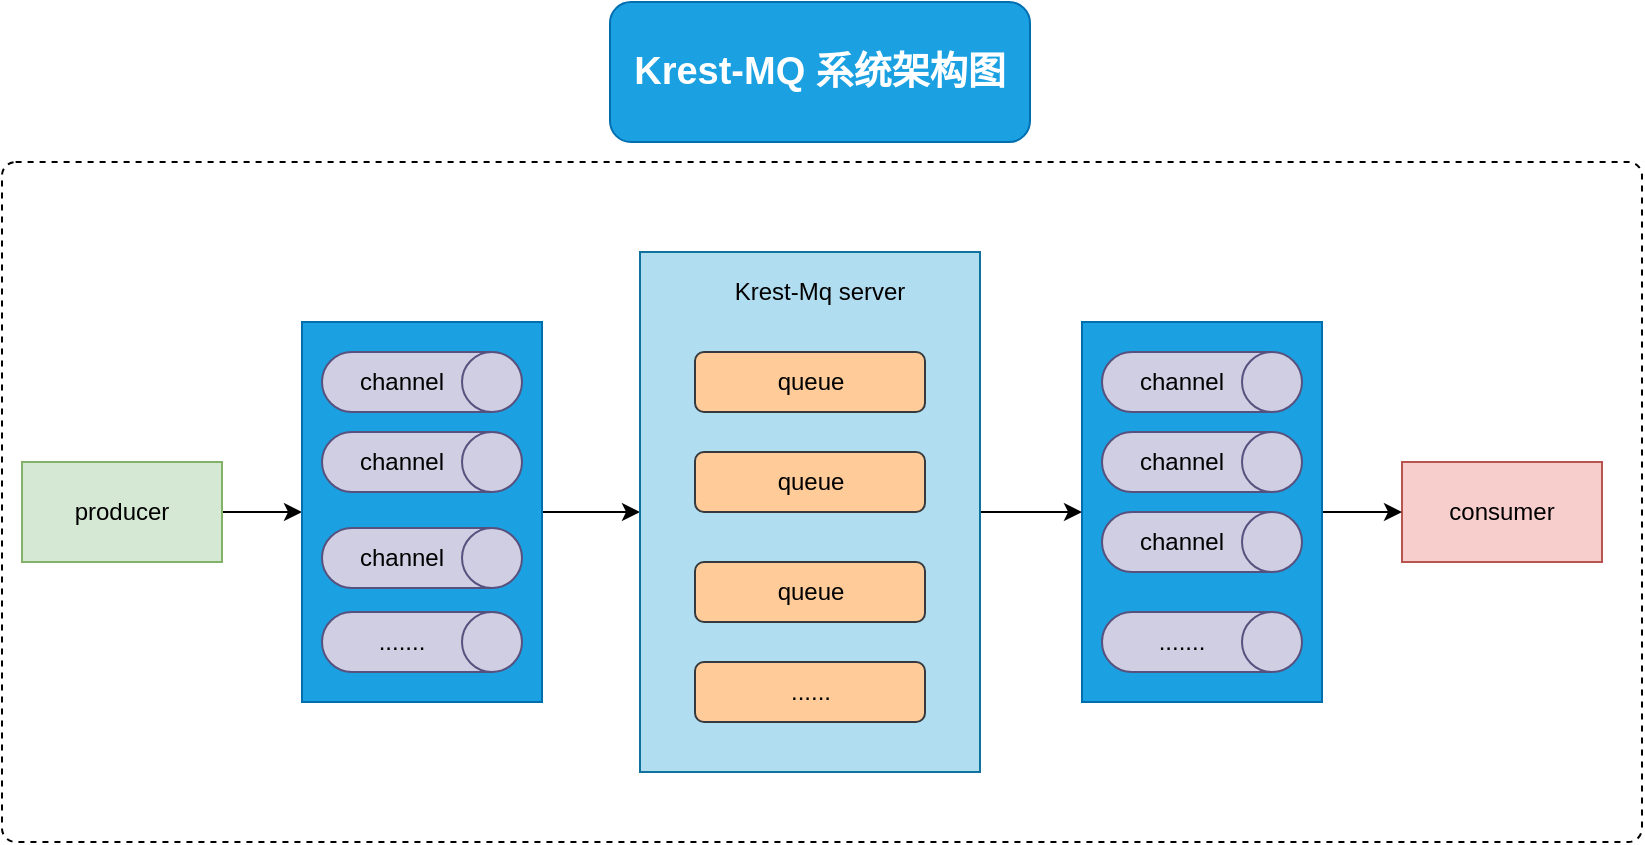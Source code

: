 <mxfile version="16.5.1" type="device" pages="8"><diagram id="eYZMcbPxAtExQozMdvyh" name="系统架构图"><mxGraphModel dx="868" dy="563" grid="1" gridSize="10" guides="1" tooltips="1" connect="1" arrows="1" fold="1" page="1" pageScale="1" pageWidth="827" pageHeight="1169" math="0" shadow="0"><root><mxCell id="0"/><mxCell id="1" parent="0"/><mxCell id="rxGOuV4a6OVFsU7EA2yq-40" value="" style="rounded=1;whiteSpace=wrap;html=1;fontSize=19;fillColor=none;arcSize=2;dashed=1;strokeWidth=1;" parent="1" vertex="1"><mxGeometry x="110" y="120" width="820" height="340" as="geometry"/></mxCell><mxCell id="rxGOuV4a6OVFsU7EA2yq-26" style="edgeStyle=orthogonalEdgeStyle;rounded=0;orthogonalLoop=1;jettySize=auto;html=1;entryX=0;entryY=0.5;entryDx=0;entryDy=0;" parent="1" source="rxGOuV4a6OVFsU7EA2yq-2" target="rxGOuV4a6OVFsU7EA2yq-4" edge="1"><mxGeometry relative="1" as="geometry"/></mxCell><mxCell id="rxGOuV4a6OVFsU7EA2yq-2" value="producer" style="rounded=0;whiteSpace=wrap;html=1;fillColor=#d5e8d4;strokeColor=#82b366;" parent="1" vertex="1"><mxGeometry x="120" y="270" width="100" height="50" as="geometry"/></mxCell><mxCell id="rxGOuV4a6OVFsU7EA2yq-3" value="consumer" style="rounded=0;whiteSpace=wrap;html=1;fillColor=#f8cecc;strokeColor=#b85450;" parent="1" vertex="1"><mxGeometry x="810" y="270" width="100" height="50" as="geometry"/></mxCell><mxCell id="rxGOuV4a6OVFsU7EA2yq-34" style="edgeStyle=orthogonalEdgeStyle;rounded=0;orthogonalLoop=1;jettySize=auto;html=1;" parent="1" source="rxGOuV4a6OVFsU7EA2yq-4" target="rxGOuV4a6OVFsU7EA2yq-23" edge="1"><mxGeometry relative="1" as="geometry"/></mxCell><mxCell id="rxGOuV4a6OVFsU7EA2yq-4" value="" style="rounded=0;whiteSpace=wrap;html=1;fillColor=#1ba1e2;fontColor=#ffffff;strokeColor=#006EAF;" parent="1" vertex="1"><mxGeometry x="260" y="200" width="120" height="190" as="geometry"/></mxCell><mxCell id="rxGOuV4a6OVFsU7EA2yq-5" value="" style="shape=cylinder3;whiteSpace=wrap;html=1;boundedLbl=1;backgroundOutline=1;size=15;rotation=90;fillColor=#d0cee2;strokeColor=#56517e;" parent="1" vertex="1"><mxGeometry x="305" y="180" width="30" height="100" as="geometry"/></mxCell><mxCell id="rxGOuV4a6OVFsU7EA2yq-7" value="channel" style="text;html=1;strokeColor=none;fillColor=none;align=center;verticalAlign=middle;whiteSpace=wrap;rounded=0;" parent="1" vertex="1"><mxGeometry x="280" y="215" width="60" height="30" as="geometry"/></mxCell><mxCell id="rxGOuV4a6OVFsU7EA2yq-8" value="" style="shape=cylinder3;whiteSpace=wrap;html=1;boundedLbl=1;backgroundOutline=1;size=15;rotation=90;fillColor=#d0cee2;strokeColor=#56517e;" parent="1" vertex="1"><mxGeometry x="305" y="220" width="30" height="100" as="geometry"/></mxCell><mxCell id="rxGOuV4a6OVFsU7EA2yq-9" value="channel" style="text;html=1;strokeColor=none;fillColor=none;align=center;verticalAlign=middle;whiteSpace=wrap;rounded=0;" parent="1" vertex="1"><mxGeometry x="280" y="255" width="60" height="30" as="geometry"/></mxCell><mxCell id="rxGOuV4a6OVFsU7EA2yq-10" value="" style="shape=cylinder3;whiteSpace=wrap;html=1;boundedLbl=1;backgroundOutline=1;size=15;rotation=90;fillColor=#d0cee2;strokeColor=#56517e;" parent="1" vertex="1"><mxGeometry x="305" y="268" width="30" height="100" as="geometry"/></mxCell><mxCell id="rxGOuV4a6OVFsU7EA2yq-11" value="channel" style="text;html=1;strokeColor=none;fillColor=none;align=center;verticalAlign=middle;whiteSpace=wrap;rounded=0;" parent="1" vertex="1"><mxGeometry x="280" y="303" width="60" height="30" as="geometry"/></mxCell><mxCell id="rxGOuV4a6OVFsU7EA2yq-12" value="" style="shape=cylinder3;whiteSpace=wrap;html=1;boundedLbl=1;backgroundOutline=1;size=15;rotation=90;fillColor=#d0cee2;strokeColor=#56517e;" parent="1" vertex="1"><mxGeometry x="305" y="310" width="30" height="100" as="geometry"/></mxCell><mxCell id="rxGOuV4a6OVFsU7EA2yq-13" value="......." style="text;html=1;strokeColor=none;fillColor=none;align=center;verticalAlign=middle;whiteSpace=wrap;rounded=0;" parent="1" vertex="1"><mxGeometry x="280" y="345" width="60" height="30" as="geometry"/></mxCell><mxCell id="rxGOuV4a6OVFsU7EA2yq-37" value="" style="edgeStyle=orthogonalEdgeStyle;rounded=0;orthogonalLoop=1;jettySize=auto;html=1;" parent="1" source="rxGOuV4a6OVFsU7EA2yq-14" target="rxGOuV4a6OVFsU7EA2yq-3" edge="1"><mxGeometry relative="1" as="geometry"/></mxCell><mxCell id="rxGOuV4a6OVFsU7EA2yq-14" value="" style="rounded=0;whiteSpace=wrap;html=1;fillColor=#1ba1e2;fontColor=#ffffff;strokeColor=#006EAF;" parent="1" vertex="1"><mxGeometry x="650" y="200" width="120" height="190" as="geometry"/></mxCell><mxCell id="rxGOuV4a6OVFsU7EA2yq-15" value="" style="shape=cylinder3;whiteSpace=wrap;html=1;boundedLbl=1;backgroundOutline=1;size=15;rotation=90;fillColor=#d0cee2;strokeColor=#56517e;" parent="1" vertex="1"><mxGeometry x="695" y="180" width="30" height="100" as="geometry"/></mxCell><mxCell id="rxGOuV4a6OVFsU7EA2yq-16" value="channel" style="text;html=1;strokeColor=none;fillColor=none;align=center;verticalAlign=middle;whiteSpace=wrap;rounded=0;" parent="1" vertex="1"><mxGeometry x="670" y="215" width="60" height="30" as="geometry"/></mxCell><mxCell id="rxGOuV4a6OVFsU7EA2yq-17" value="" style="shape=cylinder3;whiteSpace=wrap;html=1;boundedLbl=1;backgroundOutline=1;size=15;rotation=90;fillColor=#d0cee2;strokeColor=#56517e;" parent="1" vertex="1"><mxGeometry x="695" y="220" width="30" height="100" as="geometry"/></mxCell><mxCell id="rxGOuV4a6OVFsU7EA2yq-18" value="channel" style="text;html=1;strokeColor=none;fillColor=none;align=center;verticalAlign=middle;whiteSpace=wrap;rounded=0;" parent="1" vertex="1"><mxGeometry x="670" y="255" width="60" height="30" as="geometry"/></mxCell><mxCell id="rxGOuV4a6OVFsU7EA2yq-19" value="" style="shape=cylinder3;whiteSpace=wrap;html=1;boundedLbl=1;backgroundOutline=1;size=15;rotation=90;fillColor=#d0cee2;strokeColor=#56517e;" parent="1" vertex="1"><mxGeometry x="695" y="260" width="30" height="100" as="geometry"/></mxCell><mxCell id="rxGOuV4a6OVFsU7EA2yq-20" value="channel" style="text;html=1;strokeColor=none;fillColor=none;align=center;verticalAlign=middle;whiteSpace=wrap;rounded=0;" parent="1" vertex="1"><mxGeometry x="670" y="295" width="60" height="30" as="geometry"/></mxCell><mxCell id="rxGOuV4a6OVFsU7EA2yq-21" value="" style="shape=cylinder3;whiteSpace=wrap;html=1;boundedLbl=1;backgroundOutline=1;size=15;rotation=90;fillColor=#d0cee2;strokeColor=#56517e;" parent="1" vertex="1"><mxGeometry x="695" y="310" width="30" height="100" as="geometry"/></mxCell><mxCell id="rxGOuV4a6OVFsU7EA2yq-22" value="......." style="text;html=1;strokeColor=none;fillColor=none;align=center;verticalAlign=middle;whiteSpace=wrap;rounded=0;" parent="1" vertex="1"><mxGeometry x="670" y="345" width="60" height="30" as="geometry"/></mxCell><mxCell id="rxGOuV4a6OVFsU7EA2yq-36" style="edgeStyle=orthogonalEdgeStyle;rounded=0;orthogonalLoop=1;jettySize=auto;html=1;entryX=0;entryY=0.5;entryDx=0;entryDy=0;" parent="1" source="rxGOuV4a6OVFsU7EA2yq-23" target="rxGOuV4a6OVFsU7EA2yq-14" edge="1"><mxGeometry relative="1" as="geometry"/></mxCell><mxCell id="rxGOuV4a6OVFsU7EA2yq-23" value="" style="rounded=0;whiteSpace=wrap;html=1;fillColor=#b1ddf0;strokeColor=#10739e;" parent="1" vertex="1"><mxGeometry x="429" y="165" width="170" height="260" as="geometry"/></mxCell><mxCell id="rxGOuV4a6OVFsU7EA2yq-29" value="queue" style="rounded=1;whiteSpace=wrap;html=1;fillColor=#ffcc99;strokeColor=#36393d;" parent="1" vertex="1"><mxGeometry x="456.5" y="215" width="115" height="30" as="geometry"/></mxCell><mxCell id="rxGOuV4a6OVFsU7EA2yq-30" value="queue" style="rounded=1;whiteSpace=wrap;html=1;fillColor=#ffcc99;strokeColor=#36393d;" parent="1" vertex="1"><mxGeometry x="456.5" y="265" width="115" height="30" as="geometry"/></mxCell><mxCell id="rxGOuV4a6OVFsU7EA2yq-31" value="......" style="rounded=1;whiteSpace=wrap;html=1;fillColor=#ffcc99;strokeColor=#36393d;" parent="1" vertex="1"><mxGeometry x="456.5" y="370" width="115" height="30" as="geometry"/></mxCell><mxCell id="rxGOuV4a6OVFsU7EA2yq-32" value="queue" style="rounded=1;whiteSpace=wrap;html=1;fillColor=#ffcc99;strokeColor=#36393d;" parent="1" vertex="1"><mxGeometry x="456.5" y="320" width="115" height="30" as="geometry"/></mxCell><mxCell id="rxGOuV4a6OVFsU7EA2yq-38" value="Krest-Mq&amp;nbsp;server" style="text;html=1;strokeColor=none;fillColor=none;align=center;verticalAlign=middle;whiteSpace=wrap;rounded=0;" parent="1" vertex="1"><mxGeometry x="459" y="170" width="120" height="30" as="geometry"/></mxCell><mxCell id="rxGOuV4a6OVFsU7EA2yq-39" value="Krest-MQ&amp;nbsp;系统架构图" style="rounded=1;whiteSpace=wrap;html=1;fillColor=#1ba1e2;fontColor=#ffffff;strokeColor=#006EAF;fontSize=19;fontStyle=1" parent="1" vertex="1"><mxGeometry x="414" y="40" width="210" height="70" as="geometry"/></mxCell></root></mxGraphModel></diagram><diagram id="-vjS14sfaqm06WLTYscF" name="技术架构图"><mxGraphModel dx="868" dy="563" grid="1" gridSize="10" guides="1" tooltips="1" connect="1" arrows="1" fold="1" page="1" pageScale="1" pageWidth="827" pageHeight="1169" math="0" shadow="0"><root><mxCell id="cSdeNQqJti9og7e9D1-x-0"/><mxCell id="cSdeNQqJti9og7e9D1-x-1" parent="cSdeNQqJti9og7e9D1-x-0"/><mxCell id="kNXMgGGr4EXQl6fFZhRo-0" value="" style="rounded=1;whiteSpace=wrap;html=1;fillColor=none;glass=0;sketch=0;arcSize=3;shadow=1;strokeWidth=1;strokeColor=#0000CC;" vertex="1" parent="cSdeNQqJti9og7e9D1-x-1"><mxGeometry x="209" y="130" width="460" height="240" as="geometry"/></mxCell><mxCell id="kNXMgGGr4EXQl6fFZhRo-1" value="" style="rounded=1;whiteSpace=wrap;html=1;shadow=1;glass=0;sketch=0;fillColor=#dae8fc;strokeColor=#6c8ebf;horizontal=1;align=right;verticalAlign=middle;" vertex="1" parent="cSdeNQqJti9og7e9D1-x-1"><mxGeometry x="224" y="150" width="64.5" height="200" as="geometry"/></mxCell><mxCell id="kNXMgGGr4EXQl6fFZhRo-2" value="" style="rounded=1;whiteSpace=wrap;html=1;shadow=1;glass=0;sketch=0;strokeColor=#6c8ebf;strokeWidth=1;fillColor=#dae8fc;" vertex="1" parent="cSdeNQqJti9og7e9D1-x-1"><mxGeometry x="297.5" y="150" width="355.5" height="200" as="geometry"/></mxCell><mxCell id="kNXMgGGr4EXQl6fFZhRo-3" value="&lt;font style=&quot;font-size: 21px&quot;&gt;Krest-MQ 技术架构&lt;/font&gt;" style="rounded=1;whiteSpace=wrap;html=1;shadow=1;glass=0;sketch=0;strokeColor=#006EAF;strokeWidth=1;fillColor=#1ba1e2;fontColor=#ffffff;fontStyle=1" vertex="1" parent="cSdeNQqJti9og7e9D1-x-1"><mxGeometry x="339" y="60" width="200" height="60" as="geometry"/></mxCell><mxCell id="kNXMgGGr4EXQl6fFZhRo-4" value="业&lt;br style=&quot;font-size: 19px;&quot;&gt;务&lt;br style=&quot;font-size: 19px;&quot;&gt;逻&lt;br style=&quot;font-size: 19px;&quot;&gt;辑&lt;br style=&quot;font-size: 19px;&quot;&gt;层" style="text;html=1;strokeColor=none;fillColor=none;align=center;verticalAlign=middle;whiteSpace=wrap;rounded=1;horizontal=1;shadow=1;spacing=3;spacingTop=4;fontSize=19;glass=0;" vertex="1" parent="cSdeNQqJti9og7e9D1-x-1"><mxGeometry x="236.25" y="167.5" width="40" height="165" as="geometry"/></mxCell><mxCell id="kNXMgGGr4EXQl6fFZhRo-5" value="Spring&amp;nbsp;Boot&lt;br&gt;接口API服务" style="text;html=1;strokeColor=none;fillColor=none;align=center;verticalAlign=middle;whiteSpace=wrap;rounded=1;shadow=1;fontSize=12;glass=0;" vertex="1" parent="cSdeNQqJti9og7e9D1-x-1"><mxGeometry x="310" y="180" width="100" height="30" as="geometry"/></mxCell><mxCell id="kNXMgGGr4EXQl6fFZhRo-6" value="Netty" style="text;html=1;strokeColor=none;fillColor=none;align=center;verticalAlign=middle;whiteSpace=wrap;rounded=1;shadow=1;fontSize=12;glass=0;" vertex="1" parent="cSdeNQqJti9og7e9D1-x-1"><mxGeometry x="422.25" y="180" width="100" height="30" as="geometry"/></mxCell><mxCell id="kNXMgGGr4EXQl6fFZhRo-7" value="Schedule&amp;nbsp;Job&lt;br&gt;定时任务" style="text;html=1;strokeColor=none;fillColor=none;align=center;verticalAlign=middle;whiteSpace=wrap;rounded=1;shadow=1;fontSize=12;glass=0;" vertex="1" parent="cSdeNQqJti9og7e9D1-x-1"><mxGeometry x="537" y="180" width="100" height="30" as="geometry"/></mxCell><mxCell id="kNXMgGGr4EXQl6fFZhRo-8" value="集群Leader选举" style="rounded=1;whiteSpace=wrap;html=1;shadow=1;glass=0;sketch=0;strokeWidth=1;gradientColor=#ffffff;" vertex="1" parent="cSdeNQqJti9og7e9D1-x-1"><mxGeometry x="315" y="220" width="90" height="30" as="geometry"/></mxCell><mxCell id="kNXMgGGr4EXQl6fFZhRo-9" value="集群服务管理" style="rounded=1;whiteSpace=wrap;html=1;shadow=1;glass=0;sketch=0;strokeWidth=1;gradientColor=#ffffff;" vertex="1" parent="cSdeNQqJti9og7e9D1-x-1"><mxGeometry x="315" y="302.5" width="90" height="30" as="geometry"/></mxCell><mxCell id="kNXMgGGr4EXQl6fFZhRo-10" value="消息路由" style="rounded=1;whiteSpace=wrap;html=1;shadow=1;glass=0;sketch=0;strokeWidth=1;gradientColor=#ffffff;" vertex="1" parent="cSdeNQqJti9og7e9D1-x-1"><mxGeometry x="430" y="220" width="90" height="30" as="geometry"/></mxCell><mxCell id="kNXMgGGr4EXQl6fFZhRo-11" value="Consumer管理" style="rounded=1;whiteSpace=wrap;html=1;shadow=1;glass=0;sketch=0;strokeWidth=1;gradientColor=#ffffff;" vertex="1" parent="cSdeNQqJti9og7e9D1-x-1"><mxGeometry x="315" y="260" width="90" height="30" as="geometry"/></mxCell><mxCell id="kNXMgGGr4EXQl6fFZhRo-12" value="消息接收" style="rounded=1;whiteSpace=wrap;html=1;shadow=1;glass=0;sketch=0;strokeWidth=1;gradientColor=#ffffff;" vertex="1" parent="cSdeNQqJti9og7e9D1-x-1"><mxGeometry x="430" y="260" width="90" height="30" as="geometry"/></mxCell><mxCell id="kNXMgGGr4EXQl6fFZhRo-13" value="存活探针任务" style="rounded=1;whiteSpace=wrap;html=1;shadow=1;glass=0;sketch=0;strokeWidth=1;gradientColor=#ffffff;" vertex="1" parent="cSdeNQqJti9og7e9D1-x-1"><mxGeometry x="547" y="220" width="90" height="30" as="geometry"/></mxCell><mxCell id="kNXMgGGr4EXQl6fFZhRo-15" value="" style="rounded=1;whiteSpace=wrap;html=1;shadow=1;glass=0;sketch=0;strokeColor=#0000CC;strokeWidth=1;fillColor=none;dashed=1;arcSize=7;" vertex="1" parent="cSdeNQqJti9og7e9D1-x-1"><mxGeometry x="306.88" y="167.5" width="106.25" height="172.5" as="geometry"/></mxCell><mxCell id="kNXMgGGr4EXQl6fFZhRo-16" value="" style="rounded=1;whiteSpace=wrap;html=1;shadow=1;glass=0;sketch=0;strokeColor=#0000CC;strokeWidth=1;fillColor=none;dashed=1;arcSize=7;" vertex="1" parent="cSdeNQqJti9og7e9D1-x-1"><mxGeometry x="422.13" y="167.75" width="106.25" height="172.5" as="geometry"/></mxCell><mxCell id="kNXMgGGr4EXQl6fFZhRo-17" value="" style="rounded=1;whiteSpace=wrap;html=1;shadow=1;glass=0;sketch=0;strokeColor=#0000CC;strokeWidth=1;fillColor=none;dashed=1;arcSize=7;" vertex="1" parent="cSdeNQqJti9og7e9D1-x-1"><mxGeometry x="536" y="167.75" width="106.25" height="172.5" as="geometry"/></mxCell><mxCell id="kNXMgGGr4EXQl6fFZhRo-23" value="消息分发" style="rounded=1;whiteSpace=wrap;html=1;shadow=1;glass=0;sketch=0;strokeWidth=1;gradientColor=#ffffff;" vertex="1" parent="cSdeNQqJti9og7e9D1-x-1"><mxGeometry x="432.25" y="302.5" width="90" height="30" as="geometry"/></mxCell></root></mxGraphModel></diagram><diagram id="JXRDE6Tg0oLtj_LF7Yjn" name="工作模式"><mxGraphModel dx="1912" dy="704" grid="1" gridSize="10" guides="1" tooltips="1" connect="1" arrows="1" fold="1" page="1" pageScale="1" pageWidth="827" pageHeight="1169" math="0" shadow="0"><root><mxCell id="WIr_uJk78mun_LGellr7-0"/><mxCell id="WIr_uJk78mun_LGellr7-1" parent="WIr_uJk78mun_LGellr7-0"/><mxCell id="WIr_uJk78mun_LGellr7-12" style="edgeStyle=orthogonalEdgeStyle;rounded=0;orthogonalLoop=1;jettySize=auto;html=1;entryX=0;entryY=0.5;entryDx=0;entryDy=0;fontSize=19;" edge="1" parent="WIr_uJk78mun_LGellr7-1" source="WIr_uJk78mun_LGellr7-2" target="WIr_uJk78mun_LGellr7-4"><mxGeometry relative="1" as="geometry"/></mxCell><mxCell id="WIr_uJk78mun_LGellr7-2" value="P" style="ellipse;whiteSpace=wrap;html=1;fontSize=19;strokeWidth=1;fillColor=#1ba1e2;fontColor=#ffffff;strokeColor=#006EAF;" vertex="1" parent="WIr_uJk78mun_LGellr7-1"><mxGeometry x="110" y="230" width="60" height="40" as="geometry"/></mxCell><mxCell id="WIr_uJk78mun_LGellr7-3" value="" style="rounded=0;whiteSpace=wrap;html=1;fontSize=19;strokeWidth=1;fillColor=#d0cee2;strokeColor=#56517e;" vertex="1" parent="WIr_uJk78mun_LGellr7-1"><mxGeometry x="210" y="220" width="120" height="60" as="geometry"/></mxCell><mxCell id="WIr_uJk78mun_LGellr7-4" value="" style="rounded=0;whiteSpace=wrap;html=1;fontSize=19;strokeWidth=1;fillColor=#d0cee2;strokeColor=#56517e;" vertex="1" parent="WIr_uJk78mun_LGellr7-1"><mxGeometry x="210" y="220" width="30" height="60" as="geometry"/></mxCell><mxCell id="WIr_uJk78mun_LGellr7-6" value="" style="rounded=0;whiteSpace=wrap;html=1;fontSize=19;strokeWidth=1;fillColor=#d0cee2;strokeColor=#56517e;" vertex="1" parent="WIr_uJk78mun_LGellr7-1"><mxGeometry x="240" y="220" width="30" height="60" as="geometry"/></mxCell><mxCell id="WIr_uJk78mun_LGellr7-7" value="" style="rounded=0;whiteSpace=wrap;html=1;fontSize=19;strokeWidth=1;fillColor=#d0cee2;strokeColor=#56517e;" vertex="1" parent="WIr_uJk78mun_LGellr7-1"><mxGeometry x="270" y="220" width="30" height="60" as="geometry"/></mxCell><mxCell id="WIr_uJk78mun_LGellr7-13" style="edgeStyle=orthogonalEdgeStyle;rounded=0;orthogonalLoop=1;jettySize=auto;html=1;entryX=0;entryY=0.5;entryDx=0;entryDy=0;fontSize=19;" edge="1" parent="WIr_uJk78mun_LGellr7-1" source="WIr_uJk78mun_LGellr7-8" target="WIr_uJk78mun_LGellr7-9"><mxGeometry relative="1" as="geometry"/></mxCell><mxCell id="WIr_uJk78mun_LGellr7-8" value="" style="rounded=0;whiteSpace=wrap;html=1;fontSize=19;strokeWidth=1;fillColor=#d0cee2;strokeColor=#56517e;" vertex="1" parent="WIr_uJk78mun_LGellr7-1"><mxGeometry x="300" y="220" width="30" height="60" as="geometry"/></mxCell><mxCell id="WIr_uJk78mun_LGellr7-9" value="C" style="ellipse;whiteSpace=wrap;html=1;fontSize=19;strokeWidth=1;fillColor=#1ba1e2;fontColor=#ffffff;strokeColor=#006EAF;" vertex="1" parent="WIr_uJk78mun_LGellr7-1"><mxGeometry x="370" y="230" width="60" height="40" as="geometry"/></mxCell><mxCell id="WIr_uJk78mun_LGellr7-14" value="一对一消费" style="text;html=1;strokeColor=none;fillColor=none;align=center;verticalAlign=middle;whiteSpace=wrap;rounded=0;fontSize=19;" vertex="1" parent="WIr_uJk78mun_LGellr7-1"><mxGeometry x="210" y="160" width="115" height="30" as="geometry"/></mxCell><mxCell id="WIr_uJk78mun_LGellr7-15" style="edgeStyle=orthogonalEdgeStyle;rounded=0;orthogonalLoop=1;jettySize=auto;html=1;entryX=0;entryY=0.5;entryDx=0;entryDy=0;fontSize=19;" edge="1" parent="WIr_uJk78mun_LGellr7-1" source="WIr_uJk78mun_LGellr7-16" target="WIr_uJk78mun_LGellr7-18"><mxGeometry relative="1" as="geometry"/></mxCell><mxCell id="WIr_uJk78mun_LGellr7-16" value="P" style="ellipse;whiteSpace=wrap;html=1;fontSize=19;strokeWidth=1;fillColor=#1ba1e2;fontColor=#ffffff;strokeColor=#006EAF;" vertex="1" parent="WIr_uJk78mun_LGellr7-1"><mxGeometry x="93" y="470" width="60" height="40" as="geometry"/></mxCell><mxCell id="WIr_uJk78mun_LGellr7-17" value="" style="rounded=0;whiteSpace=wrap;html=1;fontSize=19;strokeWidth=1;fillColor=#d0cee2;strokeColor=#56517e;" vertex="1" parent="WIr_uJk78mun_LGellr7-1"><mxGeometry x="193" y="460" width="120" height="60" as="geometry"/></mxCell><mxCell id="WIr_uJk78mun_LGellr7-18" value="" style="rounded=0;whiteSpace=wrap;html=1;fontSize=19;strokeWidth=1;fillColor=#d0cee2;strokeColor=#56517e;" vertex="1" parent="WIr_uJk78mun_LGellr7-1"><mxGeometry x="193" y="460" width="30" height="60" as="geometry"/></mxCell><mxCell id="WIr_uJk78mun_LGellr7-19" value="" style="rounded=0;whiteSpace=wrap;html=1;fontSize=19;strokeWidth=1;fillColor=#d0cee2;strokeColor=#56517e;" vertex="1" parent="WIr_uJk78mun_LGellr7-1"><mxGeometry x="223" y="460" width="30" height="60" as="geometry"/></mxCell><mxCell id="WIr_uJk78mun_LGellr7-20" value="" style="rounded=0;whiteSpace=wrap;html=1;fontSize=19;strokeWidth=1;fillColor=#d0cee2;strokeColor=#56517e;" vertex="1" parent="WIr_uJk78mun_LGellr7-1"><mxGeometry x="253" y="460" width="30" height="60" as="geometry"/></mxCell><mxCell id="WIr_uJk78mun_LGellr7-21" style="edgeStyle=orthogonalEdgeStyle;rounded=0;orthogonalLoop=1;jettySize=auto;html=1;entryX=0;entryY=0.5;entryDx=0;entryDy=0;fontSize=19;" edge="1" parent="WIr_uJk78mun_LGellr7-1" source="WIr_uJk78mun_LGellr7-22" target="WIr_uJk78mun_LGellr7-23"><mxGeometry relative="1" as="geometry"/></mxCell><mxCell id="WIr_uJk78mun_LGellr7-22" value="" style="rounded=0;whiteSpace=wrap;html=1;fontSize=19;strokeWidth=1;fillColor=#d0cee2;strokeColor=#56517e;" vertex="1" parent="WIr_uJk78mun_LGellr7-1"><mxGeometry x="283" y="460" width="30" height="60" as="geometry"/></mxCell><mxCell id="WIr_uJk78mun_LGellr7-23" value="C" style="ellipse;whiteSpace=wrap;html=1;fontSize=19;strokeWidth=1;fillColor=#1ba1e2;fontColor=#ffffff;strokeColor=#006EAF;" vertex="1" parent="WIr_uJk78mun_LGellr7-1"><mxGeometry x="396" y="410" width="60" height="40" as="geometry"/></mxCell><mxCell id="WIr_uJk78mun_LGellr7-24" value="发布订阅" style="text;html=1;strokeColor=none;fillColor=none;align=center;verticalAlign=middle;whiteSpace=wrap;rounded=0;fontSize=19;" vertex="1" parent="WIr_uJk78mun_LGellr7-1"><mxGeometry x="193" y="400" width="115" height="30" as="geometry"/></mxCell><mxCell id="WIr_uJk78mun_LGellr7-25" value="C" style="ellipse;whiteSpace=wrap;html=1;fontSize=19;strokeWidth=1;fillColor=#1ba1e2;fontColor=#ffffff;strokeColor=#006EAF;" vertex="1" parent="WIr_uJk78mun_LGellr7-1"><mxGeometry x="396" y="520" width="60" height="40" as="geometry"/></mxCell><mxCell id="WIr_uJk78mun_LGellr7-26" style="edgeStyle=orthogonalEdgeStyle;rounded=0;orthogonalLoop=1;jettySize=auto;html=1;entryX=0;entryY=0.5;entryDx=0;entryDy=0;fontSize=19;" edge="1" parent="WIr_uJk78mun_LGellr7-1" source="WIr_uJk78mun_LGellr7-22" target="WIr_uJk78mun_LGellr7-25"><mxGeometry relative="1" as="geometry"><mxPoint x="323" y="500.0" as="sourcePoint"/><mxPoint x="406.0" y="440.0" as="targetPoint"/></mxGeometry></mxCell><mxCell id="WIr_uJk78mun_LGellr7-48" value="" style="edgeStyle=orthogonalEdgeStyle;rounded=0;orthogonalLoop=1;jettySize=auto;html=1;fontSize=19;" edge="1" parent="WIr_uJk78mun_LGellr7-1" source="WIr_uJk78mun_LGellr7-28" target="WIr_uJk78mun_LGellr7-47"><mxGeometry relative="1" as="geometry"/></mxCell><mxCell id="WIr_uJk78mun_LGellr7-28" value="P" style="ellipse;whiteSpace=wrap;html=1;fontSize=19;strokeWidth=1;fillColor=#1ba1e2;fontColor=#ffffff;strokeColor=#006EAF;" vertex="1" parent="WIr_uJk78mun_LGellr7-1"><mxGeometry x="-17" y="767" width="60" height="40" as="geometry"/></mxCell><mxCell id="WIr_uJk78mun_LGellr7-29" value="" style="rounded=0;whiteSpace=wrap;html=1;fontSize=19;strokeWidth=1;fillColor=#d0cee2;strokeColor=#56517e;" vertex="1" parent="WIr_uJk78mun_LGellr7-1"><mxGeometry x="278" y="715" width="120" height="60" as="geometry"/></mxCell><mxCell id="WIr_uJk78mun_LGellr7-30" value="" style="rounded=0;whiteSpace=wrap;html=1;fontSize=19;strokeWidth=1;fillColor=#d0cee2;strokeColor=#56517e;" vertex="1" parent="WIr_uJk78mun_LGellr7-1"><mxGeometry x="278" y="715" width="30" height="60" as="geometry"/></mxCell><mxCell id="WIr_uJk78mun_LGellr7-31" value="" style="rounded=0;whiteSpace=wrap;html=1;fontSize=19;strokeWidth=1;fillColor=#d0cee2;strokeColor=#56517e;" vertex="1" parent="WIr_uJk78mun_LGellr7-1"><mxGeometry x="308" y="715" width="30" height="60" as="geometry"/></mxCell><mxCell id="WIr_uJk78mun_LGellr7-32" value="" style="rounded=0;whiteSpace=wrap;html=1;fontSize=19;strokeWidth=1;fillColor=#d0cee2;strokeColor=#56517e;" vertex="1" parent="WIr_uJk78mun_LGellr7-1"><mxGeometry x="338" y="715" width="30" height="60" as="geometry"/></mxCell><mxCell id="WIr_uJk78mun_LGellr7-33" style="edgeStyle=orthogonalEdgeStyle;rounded=0;orthogonalLoop=1;jettySize=auto;html=1;entryX=0;entryY=0.5;entryDx=0;entryDy=0;fontSize=19;" edge="1" parent="WIr_uJk78mun_LGellr7-1" source="WIr_uJk78mun_LGellr7-34" target="WIr_uJk78mun_LGellr7-35"><mxGeometry relative="1" as="geometry"/></mxCell><mxCell id="WIr_uJk78mun_LGellr7-34" value="" style="rounded=0;whiteSpace=wrap;html=1;fontSize=19;strokeWidth=1;fillColor=#d0cee2;strokeColor=#56517e;" vertex="1" parent="WIr_uJk78mun_LGellr7-1"><mxGeometry x="368" y="715" width="30" height="60" as="geometry"/></mxCell><mxCell id="WIr_uJk78mun_LGellr7-35" value="C" style="ellipse;whiteSpace=wrap;html=1;fontSize=19;strokeWidth=1;fillColor=#1ba1e2;fontColor=#ffffff;strokeColor=#006EAF;" vertex="1" parent="WIr_uJk78mun_LGellr7-1"><mxGeometry x="454.5" y="725" width="60" height="40" as="geometry"/></mxCell><mxCell id="WIr_uJk78mun_LGellr7-36" value="路由模式" style="text;html=1;strokeColor=none;fillColor=none;align=center;verticalAlign=middle;whiteSpace=wrap;rounded=0;fontSize=19;" vertex="1" parent="WIr_uJk78mun_LGellr7-1"><mxGeometry x="186.5" y="647" width="115" height="30" as="geometry"/></mxCell><mxCell id="WIr_uJk78mun_LGellr7-37" value="C" style="ellipse;whiteSpace=wrap;html=1;fontSize=19;strokeWidth=1;fillColor=#1ba1e2;fontColor=#ffffff;strokeColor=#006EAF;" vertex="1" parent="WIr_uJk78mun_LGellr7-1"><mxGeometry x="454.5" y="809" width="60" height="40" as="geometry"/></mxCell><mxCell id="WIr_uJk78mun_LGellr7-39" value="" style="rounded=0;whiteSpace=wrap;html=1;fontSize=19;strokeWidth=1;fillColor=#d0cee2;strokeColor=#56517e;" vertex="1" parent="WIr_uJk78mun_LGellr7-1"><mxGeometry x="278" y="799" width="120" height="60" as="geometry"/></mxCell><mxCell id="WIr_uJk78mun_LGellr7-40" value="" style="rounded=0;whiteSpace=wrap;html=1;fontSize=19;strokeWidth=1;fillColor=#d0cee2;strokeColor=#56517e;" vertex="1" parent="WIr_uJk78mun_LGellr7-1"><mxGeometry x="278" y="799" width="30" height="60" as="geometry"/></mxCell><mxCell id="WIr_uJk78mun_LGellr7-41" value="" style="rounded=0;whiteSpace=wrap;html=1;fontSize=19;strokeWidth=1;fillColor=#d0cee2;strokeColor=#56517e;" vertex="1" parent="WIr_uJk78mun_LGellr7-1"><mxGeometry x="308" y="799" width="30" height="60" as="geometry"/></mxCell><mxCell id="WIr_uJk78mun_LGellr7-42" value="" style="rounded=0;whiteSpace=wrap;html=1;fontSize=19;strokeWidth=1;fillColor=#d0cee2;strokeColor=#56517e;" vertex="1" parent="WIr_uJk78mun_LGellr7-1"><mxGeometry x="338" y="799" width="30" height="60" as="geometry"/></mxCell><mxCell id="WIr_uJk78mun_LGellr7-46" style="edgeStyle=orthogonalEdgeStyle;rounded=0;orthogonalLoop=1;jettySize=auto;html=1;entryX=0;entryY=0.5;entryDx=0;entryDy=0;fontSize=19;" edge="1" parent="WIr_uJk78mun_LGellr7-1" source="WIr_uJk78mun_LGellr7-43" target="WIr_uJk78mun_LGellr7-37"><mxGeometry relative="1" as="geometry"/></mxCell><mxCell id="WIr_uJk78mun_LGellr7-43" value="" style="rounded=0;whiteSpace=wrap;html=1;fontSize=19;strokeWidth=1;fillColor=#d0cee2;strokeColor=#56517e;" vertex="1" parent="WIr_uJk78mun_LGellr7-1"><mxGeometry x="364.5" y="799" width="33.5" height="60" as="geometry"/></mxCell><mxCell id="WIr_uJk78mun_LGellr7-49" style="edgeStyle=orthogonalEdgeStyle;rounded=0;orthogonalLoop=1;jettySize=auto;html=1;entryX=0;entryY=0.5;entryDx=0;entryDy=0;fontSize=19;" edge="1" parent="WIr_uJk78mun_LGellr7-1" source="WIr_uJk78mun_LGellr7-47" target="WIr_uJk78mun_LGellr7-30"><mxGeometry relative="1" as="geometry"/></mxCell><mxCell id="WIr_uJk78mun_LGellr7-50" style="edgeStyle=orthogonalEdgeStyle;rounded=0;orthogonalLoop=1;jettySize=auto;html=1;fontSize=19;" edge="1" parent="WIr_uJk78mun_LGellr7-1" source="WIr_uJk78mun_LGellr7-47" target="WIr_uJk78mun_LGellr7-40"><mxGeometry relative="1" as="geometry"/></mxCell><mxCell id="WIr_uJk78mun_LGellr7-47" value="E" style="ellipse;whiteSpace=wrap;html=1;fontSize=19;strokeWidth=1;fillColor=#1ba1e2;fontColor=#ffffff;strokeColor=#006EAF;" vertex="1" parent="WIr_uJk78mun_LGellr7-1"><mxGeometry x="93" y="767" width="60" height="40" as="geometry"/></mxCell><mxCell id="WIr_uJk78mun_LGellr7-51" value="topic1" style="text;html=1;strokeColor=none;fillColor=none;align=center;verticalAlign=middle;whiteSpace=wrap;rounded=0;fontSize=19;" vertex="1" parent="WIr_uJk78mun_LGellr7-1"><mxGeometry x="194.5" y="715" width="60" height="30" as="geometry"/></mxCell><mxCell id="WIr_uJk78mun_LGellr7-52" value="topic2" style="text;html=1;strokeColor=none;fillColor=none;align=center;verticalAlign=middle;whiteSpace=wrap;rounded=0;fontSize=19;" vertex="1" parent="WIr_uJk78mun_LGellr7-1"><mxGeometry x="191.5" y="829" width="60" height="30" as="geometry"/></mxCell></root></mxGraphModel></diagram><diagram id="a7e1KK71LiXtp7E0Cv2M" name="系统交互图"><mxGraphModel dx="1021" dy="662" grid="1" gridSize="10" guides="1" tooltips="1" connect="1" arrows="1" fold="1" page="1" pageScale="1" pageWidth="827" pageHeight="1169" math="0" shadow="0"><root><mxCell id="AFGuK3gNTOgRtV0yu3xS-0"/><mxCell id="AFGuK3gNTOgRtV0yu3xS-1" parent="AFGuK3gNTOgRtV0yu3xS-0"/><mxCell id="yduarU671JeAydW6RoeJ-0" value="" style="rounded=1;whiteSpace=wrap;html=1;dashed=1;strokeWidth=1;fillColor=none;arcSize=2;" parent="AFGuK3gNTOgRtV0yu3xS-1" vertex="1"><mxGeometry x="310" y="160" width="550" height="340" as="geometry"/></mxCell><mxCell id="yduarU671JeAydW6RoeJ-26" value="&lt;span style=&quot;font-size: 21px&quot;&gt;系统交互图&lt;/span&gt;" style="rounded=1;whiteSpace=wrap;html=1;shadow=1;glass=0;sketch=0;strokeColor=#006EAF;strokeWidth=1;fillColor=#1ba1e2;fontColor=#ffffff;fontStyle=1" parent="AFGuK3gNTOgRtV0yu3xS-1" vertex="1"><mxGeometry x="481" y="80" width="200" height="60" as="geometry"/></mxCell><mxCell id="Y3mjP-FezKd9p5hlp1Nq-0" value="producer" style="shape=umlLifeline;perimeter=lifelinePerimeter;whiteSpace=wrap;html=1;container=1;collapsible=0;recursiveResize=0;outlineConnect=0;fontSize=19;strokeWidth=1;fillColor=none;" vertex="1" parent="AFGuK3gNTOgRtV0yu3xS-1"><mxGeometry x="323" y="190" width="100" height="300" as="geometry"/></mxCell><mxCell id="Y3mjP-FezKd9p5hlp1Nq-1" value="" style="html=1;points=[];perimeter=orthogonalPerimeter;fontSize=19;strokeWidth=1;fillColor=default;" vertex="1" parent="Y3mjP-FezKd9p5hlp1Nq-0"><mxGeometry x="45" y="80" width="10" height="80" as="geometry"/></mxCell><mxCell id="Y3mjP-FezKd9p5hlp1Nq-2" value="MQ-Server" style="shape=umlLifeline;perimeter=lifelinePerimeter;whiteSpace=wrap;html=1;container=1;collapsible=0;recursiveResize=0;outlineConnect=0;fontSize=19;strokeWidth=1;fillColor=none;" vertex="1" parent="AFGuK3gNTOgRtV0yu3xS-1"><mxGeometry x="531" y="190" width="100" height="300" as="geometry"/></mxCell><mxCell id="Y3mjP-FezKd9p5hlp1Nq-13" value="" style="html=1;points=[];perimeter=orthogonalPerimeter;fontSize=19;strokeWidth=1;fillColor=default;" vertex="1" parent="Y3mjP-FezKd9p5hlp1Nq-2"><mxGeometry x="45" y="80" width="10" height="80" as="geometry"/></mxCell><mxCell id="Y3mjP-FezKd9p5hlp1Nq-18" value="" style="html=1;points=[];perimeter=orthogonalPerimeter;fontSize=19;strokeWidth=1;fillColor=default;" vertex="1" parent="Y3mjP-FezKd9p5hlp1Nq-2"><mxGeometry x="44" y="180" width="10" height="80" as="geometry"/></mxCell><mxCell id="Y3mjP-FezKd9p5hlp1Nq-6" value="ConSumer" style="shape=umlLifeline;perimeter=lifelinePerimeter;whiteSpace=wrap;html=1;container=1;collapsible=0;recursiveResize=0;outlineConnect=0;fontSize=19;strokeWidth=1;fillColor=none;" vertex="1" parent="AFGuK3gNTOgRtV0yu3xS-1"><mxGeometry x="740" y="190" width="100" height="300" as="geometry"/></mxCell><mxCell id="Y3mjP-FezKd9p5hlp1Nq-7" value="" style="html=1;points=[];perimeter=orthogonalPerimeter;fontSize=19;strokeWidth=1;fillColor=default;" vertex="1" parent="Y3mjP-FezKd9p5hlp1Nq-6"><mxGeometry x="45" y="180" width="10" height="80" as="geometry"/></mxCell><mxCell id="Y3mjP-FezKd9p5hlp1Nq-14" value="1.发送消息" style="html=1;verticalAlign=bottom;endArrow=block;rounded=0;fontSize=19;exitX=1.09;exitY=0.031;exitDx=0;exitDy=0;exitPerimeter=0;entryX=0.005;entryY=0.009;entryDx=0;entryDy=0;entryPerimeter=0;" edge="1" parent="AFGuK3gNTOgRtV0yu3xS-1" source="Y3mjP-FezKd9p5hlp1Nq-1" target="Y3mjP-FezKd9p5hlp1Nq-13"><mxGeometry width="80" relative="1" as="geometry"><mxPoint x="440" y="280" as="sourcePoint"/><mxPoint x="520" y="280" as="targetPoint"/></mxGeometry></mxCell><mxCell id="Y3mjP-FezKd9p5hlp1Nq-15" value="2.&amp;nbsp;返回确认消息" style="html=1;verticalAlign=bottom;endArrow=open;dashed=1;endSize=8;rounded=0;fontSize=19;" edge="1" parent="AFGuK3gNTOgRtV0yu3xS-1"><mxGeometry relative="1" as="geometry"><mxPoint x="576" y="346" as="sourcePoint"/><mxPoint x="378" y="346" as="targetPoint"/></mxGeometry></mxCell><mxCell id="Y3mjP-FezKd9p5hlp1Nq-16" value="3.客户端接收消息" style="html=1;verticalAlign=bottom;endArrow=block;rounded=0;fontSize=19;exitX=0.6;exitY=0;exitDx=0;exitDy=0;exitPerimeter=0;" edge="1" parent="AFGuK3gNTOgRtV0yu3xS-1" source="Y3mjP-FezKd9p5hlp1Nq-18" target="Y3mjP-FezKd9p5hlp1Nq-7"><mxGeometry width="80" relative="1" as="geometry"><mxPoint x="586.0" y="360.95" as="sourcePoint"/><mxPoint x="783.15" y="360" as="targetPoint"/></mxGeometry></mxCell><mxCell id="Y3mjP-FezKd9p5hlp1Nq-17" value="4.&amp;nbsp;返回确认消息" style="html=1;verticalAlign=bottom;endArrow=open;dashed=1;endSize=8;rounded=0;fontSize=19;exitX=-0.086;exitY=0.977;exitDx=0;exitDy=0;exitPerimeter=0;entryX=0.92;entryY=0.998;entryDx=0;entryDy=0;entryPerimeter=0;" edge="1" parent="AFGuK3gNTOgRtV0yu3xS-1" source="Y3mjP-FezKd9p5hlp1Nq-7" target="Y3mjP-FezKd9p5hlp1Nq-18"><mxGeometry relative="1" as="geometry"><mxPoint x="788" y="440" as="sourcePoint"/><mxPoint x="590" y="440" as="targetPoint"/></mxGeometry></mxCell></root></mxGraphModel></diagram><diagram id="V6laQ3quBmg2NM0Cr3Pl" name="Server启动流程"><mxGraphModel dx="868" dy="566" grid="1" gridSize="10" guides="1" tooltips="1" connect="1" arrows="1" fold="1" page="1" pageScale="1" pageWidth="827" pageHeight="1169" math="0" shadow="0"><root><mxCell id="nLFVYCELGPN-GDOK03UX-0"/><mxCell id="nLFVYCELGPN-GDOK03UX-1" parent="nLFVYCELGPN-GDOK03UX-0"/><mxCell id="8xPKZhg7_1pVKfcVocyo-0" value="" style="rounded=1;whiteSpace=wrap;html=1;strokeWidth=2;fillColor=none;arcSize=1;dashed=1;" vertex="1" parent="nLFVYCELGPN-GDOK03UX-1"><mxGeometry x="120" y="80" width="780" height="450" as="geometry"/></mxCell><mxCell id="8xPKZhg7_1pVKfcVocyo-1" value="&lt;span style=&quot;font-size: 21px&quot;&gt;Krest-MQ Server&amp;nbsp;启动流程&lt;/span&gt;" style="rounded=1;whiteSpace=wrap;html=1;shadow=1;glass=0;sketch=0;strokeColor=#006EAF;strokeWidth=1;fillColor=#1ba1e2;fontColor=#ffffff;fontStyle=1" vertex="1" parent="nLFVYCELGPN-GDOK03UX-1"><mxGeometry x="350" width="320" height="60" as="geometry"/></mxCell><mxCell id="8xPKZhg7_1pVKfcVocyo-2" style="edgeStyle=orthogonalEdgeStyle;rounded=0;orthogonalLoop=1;jettySize=auto;html=1;entryX=0;entryY=0.5;entryDx=0;entryDy=0;" edge="1" parent="nLFVYCELGPN-GDOK03UX-1" source="8xPKZhg7_1pVKfcVocyo-3" target="8xPKZhg7_1pVKfcVocyo-36"><mxGeometry relative="1" as="geometry"><mxPoint x="244" y="292" as="targetPoint"/></mxGeometry></mxCell><mxCell id="8xPKZhg7_1pVKfcVocyo-3" value="Server启动" style="whiteSpace=wrap;html=1;strokeWidth=1;" vertex="1" parent="nLFVYCELGPN-GDOK03UX-1"><mxGeometry x="140" y="267" width="80" height="50" as="geometry"/></mxCell><mxCell id="8xPKZhg7_1pVKfcVocyo-27" value="" style="edgeStyle=orthogonalEdgeStyle;rounded=0;orthogonalLoop=1;jettySize=auto;html=1;fontSize=19;" edge="1" parent="nLFVYCELGPN-GDOK03UX-1" source="8xPKZhg7_1pVKfcVocyo-24" target="8xPKZhg7_1pVKfcVocyo-26"><mxGeometry relative="1" as="geometry"/></mxCell><mxCell id="8xPKZhg7_1pVKfcVocyo-33" style="edgeStyle=orthogonalEdgeStyle;rounded=0;orthogonalLoop=1;jettySize=auto;html=1;entryX=0;entryY=0.5;entryDx=0;entryDy=0;fontSize=12;" edge="1" parent="nLFVYCELGPN-GDOK03UX-1" source="8xPKZhg7_1pVKfcVocyo-24" target="8xPKZhg7_1pVKfcVocyo-32"><mxGeometry relative="1" as="geometry"><Array as="points"><mxPoint x="570" y="273"/></Array></mxGeometry></mxCell><mxCell id="8xPKZhg7_1pVKfcVocyo-24" value="是否存在缓存信息" style="rhombus;whiteSpace=wrap;html=1;strokeWidth=1;" vertex="1" parent="nLFVYCELGPN-GDOK03UX-1"><mxGeometry x="530" y="150" width="80" height="80" as="geometry"/></mxCell><mxCell id="8xPKZhg7_1pVKfcVocyo-26" value="启动server" style="whiteSpace=wrap;html=1;strokeWidth=1;" vertex="1" parent="nLFVYCELGPN-GDOK03UX-1"><mxGeometry x="720" y="165" width="80" height="50" as="geometry"/></mxCell><mxCell id="8xPKZhg7_1pVKfcVocyo-30" value="否" style="text;html=1;strokeColor=none;fillColor=none;align=center;verticalAlign=middle;whiteSpace=wrap;rounded=0;fontSize=12;" vertex="1" parent="nLFVYCELGPN-GDOK03UX-1"><mxGeometry x="640" y="165" width="60" height="30" as="geometry"/></mxCell><mxCell id="8xPKZhg7_1pVKfcVocyo-34" style="edgeStyle=orthogonalEdgeStyle;rounded=0;orthogonalLoop=1;jettySize=auto;html=1;fontSize=12;" edge="1" parent="nLFVYCELGPN-GDOK03UX-1" source="8xPKZhg7_1pVKfcVocyo-32" target="8xPKZhg7_1pVKfcVocyo-26"><mxGeometry relative="1" as="geometry"/></mxCell><mxCell id="8xPKZhg7_1pVKfcVocyo-32" value="恢复缓存的消息队列数据" style="whiteSpace=wrap;html=1;strokeWidth=1;" vertex="1" parent="nLFVYCELGPN-GDOK03UX-1"><mxGeometry x="630" y="248" width="80" height="50" as="geometry"/></mxCell><mxCell id="8xPKZhg7_1pVKfcVocyo-35" value="是" style="text;html=1;strokeColor=none;fillColor=none;align=center;verticalAlign=middle;whiteSpace=wrap;rounded=0;fontSize=12;" vertex="1" parent="nLFVYCELGPN-GDOK03UX-1"><mxGeometry x="570" y="248" width="60" height="30" as="geometry"/></mxCell><mxCell id="8xPKZhg7_1pVKfcVocyo-39" value="" style="edgeStyle=orthogonalEdgeStyle;rounded=0;orthogonalLoop=1;jettySize=auto;html=1;fontSize=12;" edge="1" parent="nLFVYCELGPN-GDOK03UX-1" source="8xPKZhg7_1pVKfcVocyo-36" target="8xPKZhg7_1pVKfcVocyo-38"><mxGeometry relative="1" as="geometry"/></mxCell><mxCell id="8xPKZhg7_1pVKfcVocyo-36" value="读取配置信息" style="whiteSpace=wrap;html=1;strokeWidth=1;" vertex="1" parent="nLFVYCELGPN-GDOK03UX-1"><mxGeometry x="250" y="267" width="80" height="50" as="geometry"/></mxCell><mxCell id="8xPKZhg7_1pVKfcVocyo-40" style="edgeStyle=orthogonalEdgeStyle;rounded=0;orthogonalLoop=1;jettySize=auto;html=1;fontSize=12;" edge="1" parent="nLFVYCELGPN-GDOK03UX-1" source="8xPKZhg7_1pVKfcVocyo-38" target="8xPKZhg7_1pVKfcVocyo-24"><mxGeometry relative="1" as="geometry"><Array as="points"><mxPoint x="470" y="292"/><mxPoint x="470" y="190"/></Array></mxGeometry></mxCell><mxCell id="8xPKZhg7_1pVKfcVocyo-46" style="edgeStyle=orthogonalEdgeStyle;rounded=0;orthogonalLoop=1;jettySize=auto;html=1;entryX=0;entryY=0.5;entryDx=0;entryDy=0;fontSize=12;" edge="1" parent="nLFVYCELGPN-GDOK03UX-1" source="8xPKZhg7_1pVKfcVocyo-38" target="8xPKZhg7_1pVKfcVocyo-45"><mxGeometry relative="1" as="geometry"><Array as="points"><mxPoint x="470" y="292"/><mxPoint x="470" y="380"/></Array></mxGeometry></mxCell><mxCell id="8xPKZhg7_1pVKfcVocyo-38" value="启动模式" style="rhombus;whiteSpace=wrap;html=1;strokeWidth=1;" vertex="1" parent="nLFVYCELGPN-GDOK03UX-1"><mxGeometry x="360" y="252" width="80" height="80" as="geometry"/></mxCell><mxCell id="8xPKZhg7_1pVKfcVocyo-41" value="单机" style="text;html=1;strokeColor=none;fillColor=none;align=center;verticalAlign=middle;whiteSpace=wrap;rounded=0;fontSize=12;" vertex="1" parent="nLFVYCELGPN-GDOK03UX-1"><mxGeometry x="470" y="165" width="60" height="30" as="geometry"/></mxCell><mxCell id="8xPKZhg7_1pVKfcVocyo-44" value="集群" style="text;html=1;strokeColor=none;fillColor=none;align=center;verticalAlign=middle;whiteSpace=wrap;rounded=0;fontSize=12;" vertex="1" parent="nLFVYCELGPN-GDOK03UX-1"><mxGeometry x="472" y="350" width="60" height="30" as="geometry"/></mxCell><mxCell id="8xPKZhg7_1pVKfcVocyo-48" value="" style="edgeStyle=orthogonalEdgeStyle;rounded=0;orthogonalLoop=1;jettySize=auto;html=1;fontSize=12;" edge="1" parent="nLFVYCELGPN-GDOK03UX-1" source="8xPKZhg7_1pVKfcVocyo-45" target="8xPKZhg7_1pVKfcVocyo-47"><mxGeometry relative="1" as="geometry"/></mxCell><mxCell id="8xPKZhg7_1pVKfcVocyo-53" style="edgeStyle=orthogonalEdgeStyle;rounded=0;orthogonalLoop=1;jettySize=auto;html=1;entryX=0;entryY=0.5;entryDx=0;entryDy=0;fontSize=12;" edge="1" parent="nLFVYCELGPN-GDOK03UX-1" source="8xPKZhg7_1pVKfcVocyo-45" target="8xPKZhg7_1pVKfcVocyo-52"><mxGeometry relative="1" as="geometry"><Array as="points"><mxPoint x="566" y="490"/></Array></mxGeometry></mxCell><mxCell id="8xPKZhg7_1pVKfcVocyo-45" value="发送报文寻找Server" style="rhombus;whiteSpace=wrap;html=1;strokeWidth=1;" vertex="1" parent="nLFVYCELGPN-GDOK03UX-1"><mxGeometry x="526" y="340" width="80" height="80" as="geometry"/></mxCell><mxCell id="8xPKZhg7_1pVKfcVocyo-50" style="edgeStyle=orthogonalEdgeStyle;rounded=0;orthogonalLoop=1;jettySize=auto;html=1;entryX=0.5;entryY=0;entryDx=0;entryDy=0;fontSize=12;" edge="1" parent="nLFVYCELGPN-GDOK03UX-1" source="8xPKZhg7_1pVKfcVocyo-47" target="8xPKZhg7_1pVKfcVocyo-24"><mxGeometry relative="1" as="geometry"><Array as="points"><mxPoint x="850" y="380"/><mxPoint x="850" y="120"/><mxPoint x="570" y="120"/></Array></mxGeometry></mxCell><mxCell id="8xPKZhg7_1pVKfcVocyo-47" value="注册为Follower" style="whiteSpace=wrap;html=1;strokeWidth=1;" vertex="1" parent="nLFVYCELGPN-GDOK03UX-1"><mxGeometry x="676" y="355" width="80" height="50" as="geometry"/></mxCell><mxCell id="8xPKZhg7_1pVKfcVocyo-51" value="找到" style="text;html=1;strokeColor=none;fillColor=none;align=center;verticalAlign=middle;whiteSpace=wrap;rounded=0;fontSize=12;" vertex="1" parent="nLFVYCELGPN-GDOK03UX-1"><mxGeometry x="616" y="350" width="60" height="30" as="geometry"/></mxCell><mxCell id="8xPKZhg7_1pVKfcVocyo-57" value="" style="edgeStyle=orthogonalEdgeStyle;rounded=0;orthogonalLoop=1;jettySize=auto;html=1;fontSize=12;" edge="1" parent="nLFVYCELGPN-GDOK03UX-1" source="8xPKZhg7_1pVKfcVocyo-52" target="8xPKZhg7_1pVKfcVocyo-56"><mxGeometry relative="1" as="geometry"/></mxCell><mxCell id="8xPKZhg7_1pVKfcVocyo-52" value="开始选举Leader" style="whiteSpace=wrap;html=1;strokeWidth=1;" vertex="1" parent="nLFVYCELGPN-GDOK03UX-1"><mxGeometry x="616" y="465" width="80" height="50" as="geometry"/></mxCell><mxCell id="8xPKZhg7_1pVKfcVocyo-54" value="未找到" style="text;html=1;strokeColor=none;fillColor=none;align=center;verticalAlign=middle;whiteSpace=wrap;rounded=0;fontSize=12;" vertex="1" parent="nLFVYCELGPN-GDOK03UX-1"><mxGeometry x="556" y="435" width="60" height="30" as="geometry"/></mxCell><mxCell id="8xPKZhg7_1pVKfcVocyo-58" style="edgeStyle=orthogonalEdgeStyle;rounded=0;orthogonalLoop=1;jettySize=auto;html=1;entryX=0.5;entryY=0;entryDx=0;entryDy=0;fontSize=12;" edge="1" parent="nLFVYCELGPN-GDOK03UX-1" source="8xPKZhg7_1pVKfcVocyo-56" target="8xPKZhg7_1pVKfcVocyo-24"><mxGeometry relative="1" as="geometry"><Array as="points"><mxPoint x="880" y="490"/><mxPoint x="880" y="120"/><mxPoint x="570" y="120"/></Array></mxGeometry></mxCell><mxCell id="8xPKZhg7_1pVKfcVocyo-60" style="edgeStyle=orthogonalEdgeStyle;rounded=0;orthogonalLoop=1;jettySize=auto;html=1;fontSize=12;" edge="1" parent="nLFVYCELGPN-GDOK03UX-1" source="8xPKZhg7_1pVKfcVocyo-56" target="8xPKZhg7_1pVKfcVocyo-47"><mxGeometry relative="1" as="geometry"/></mxCell><mxCell id="8xPKZhg7_1pVKfcVocyo-56" value="自身是否为Leader" style="rhombus;whiteSpace=wrap;html=1;strokeWidth=1;" vertex="1" parent="nLFVYCELGPN-GDOK03UX-1"><mxGeometry x="746" y="450" width="80" height="80" as="geometry"/></mxCell><mxCell id="8xPKZhg7_1pVKfcVocyo-59" value="是" style="text;html=1;strokeColor=none;fillColor=none;align=center;verticalAlign=middle;whiteSpace=wrap;rounded=0;fontSize=12;" vertex="1" parent="nLFVYCELGPN-GDOK03UX-1"><mxGeometry x="820" y="465" width="60" height="30" as="geometry"/></mxCell><mxCell id="8xPKZhg7_1pVKfcVocyo-61" value="否" style="text;html=1;strokeColor=none;fillColor=none;align=center;verticalAlign=middle;whiteSpace=wrap;rounded=0;fontSize=12;" vertex="1" parent="nLFVYCELGPN-GDOK03UX-1"><mxGeometry x="766" y="420" width="60" height="30" as="geometry"/></mxCell></root></mxGraphModel></diagram><diagram id="cFnDXO5_HzIPr5QUirRQ" name="Client启动流程"><mxGraphModel dx="1695" dy="566" grid="1" gridSize="10" guides="1" tooltips="1" connect="1" arrows="1" fold="1" page="1" pageScale="1" pageWidth="827" pageHeight="1169" math="0" shadow="0"><root><mxCell id="fNtkXyAemKB8gKtd9adV-0"/><mxCell id="fNtkXyAemKB8gKtd9adV-1" parent="fNtkXyAemKB8gKtd9adV-0"/><mxCell id="4T6GDP0YySkxh4rcQqkq-0" value="" style="rounded=1;whiteSpace=wrap;html=1;strokeWidth=2;fillColor=none;arcSize=1;dashed=1;" vertex="1" parent="fNtkXyAemKB8gKtd9adV-1"><mxGeometry x="-110" y="240" width="850" height="170" as="geometry"/></mxCell><mxCell id="4T6GDP0YySkxh4rcQqkq-1" value="&lt;span style=&quot;font-size: 21px&quot;&gt;Krest-MQ&amp;nbsp;Client&amp;nbsp;启动流程&lt;/span&gt;" style="rounded=1;whiteSpace=wrap;html=1;shadow=1;glass=0;sketch=0;strokeColor=#006EAF;strokeWidth=1;fillColor=#1ba1e2;fontColor=#ffffff;fontStyle=1" vertex="1" parent="fNtkXyAemKB8gKtd9adV-1"><mxGeometry x="155" y="160" width="320" height="60" as="geometry"/></mxCell><mxCell id="t2lv_d-lE5JSyuLbYq9O-6" value="" style="edgeStyle=orthogonalEdgeStyle;rounded=0;orthogonalLoop=1;jettySize=auto;html=1;fontSize=12;" edge="1" parent="fNtkXyAemKB8gKtd9adV-1" source="4T6GDP0YySkxh4rcQqkq-3" target="t2lv_d-lE5JSyuLbYq9O-5"><mxGeometry relative="1" as="geometry"/></mxCell><mxCell id="4T6GDP0YySkxh4rcQqkq-3" value="Client启动" style="whiteSpace=wrap;html=1;strokeWidth=1;" vertex="1" parent="fNtkXyAemKB8gKtd9adV-1"><mxGeometry x="-90" y="267" width="80" height="50" as="geometry"/></mxCell><mxCell id="4T6GDP0YySkxh4rcQqkq-39" value="" style="edgeStyle=orthogonalEdgeStyle;rounded=0;orthogonalLoop=1;jettySize=auto;html=1;fontSize=12;" edge="1" parent="fNtkXyAemKB8gKtd9adV-1" source="4T6GDP0YySkxh4rcQqkq-16" target="4T6GDP0YySkxh4rcQqkq-38"><mxGeometry relative="1" as="geometry"/></mxCell><mxCell id="4T6GDP0YySkxh4rcQqkq-41" style="edgeStyle=orthogonalEdgeStyle;rounded=0;orthogonalLoop=1;jettySize=auto;html=1;entryX=0.5;entryY=1;entryDx=0;entryDy=0;fontSize=12;" edge="1" parent="fNtkXyAemKB8gKtd9adV-1" source="4T6GDP0YySkxh4rcQqkq-16" target="4T6GDP0YySkxh4rcQqkq-33"><mxGeometry relative="1" as="geometry"><Array as="points"><mxPoint x="440" y="370"/><mxPoint x="320" y="370"/></Array></mxGeometry></mxCell><mxCell id="4T6GDP0YySkxh4rcQqkq-16" value="获取Borker地址" style="rhombus;whiteSpace=wrap;html=1;strokeWidth=1;" vertex="1" parent="fNtkXyAemKB8gKtd9adV-1"><mxGeometry x="400" y="252" width="80" height="80" as="geometry"/></mxCell><mxCell id="4T6GDP0YySkxh4rcQqkq-37" value="" style="edgeStyle=orthogonalEdgeStyle;rounded=0;orthogonalLoop=1;jettySize=auto;html=1;fontSize=12;" edge="1" parent="fNtkXyAemKB8gKtd9adV-1" source="4T6GDP0YySkxh4rcQqkq-33" target="4T6GDP0YySkxh4rcQqkq-16"><mxGeometry relative="1" as="geometry"/></mxCell><mxCell id="4T6GDP0YySkxh4rcQqkq-33" value="链接Server" style="whiteSpace=wrap;html=1;strokeWidth=1;" vertex="1" parent="fNtkXyAemKB8gKtd9adV-1"><mxGeometry x="280" y="267" width="80" height="50" as="geometry"/></mxCell><mxCell id="4T6GDP0YySkxh4rcQqkq-46" value="" style="edgeStyle=orthogonalEdgeStyle;rounded=0;orthogonalLoop=1;jettySize=auto;html=1;fontSize=12;" edge="1" parent="fNtkXyAemKB8gKtd9adV-1" source="4T6GDP0YySkxh4rcQqkq-38" target="4T6GDP0YySkxh4rcQqkq-45"><mxGeometry relative="1" as="geometry"/></mxCell><mxCell id="4T6GDP0YySkxh4rcQqkq-38" value="链接到Boker" style="whiteSpace=wrap;html=1;strokeWidth=1;" vertex="1" parent="fNtkXyAemKB8gKtd9adV-1"><mxGeometry x="520" y="267" width="80" height="50" as="geometry"/></mxCell><mxCell id="4T6GDP0YySkxh4rcQqkq-42" value="是" style="text;html=1;strokeColor=none;fillColor=none;align=center;verticalAlign=middle;whiteSpace=wrap;rounded=0;fontSize=12;" vertex="1" parent="fNtkXyAemKB8gKtd9adV-1"><mxGeometry x="472" y="267" width="60" height="30" as="geometry"/></mxCell><mxCell id="4T6GDP0YySkxh4rcQqkq-44" value="否" style="text;html=1;strokeColor=none;fillColor=none;align=center;verticalAlign=middle;whiteSpace=wrap;rounded=0;fontSize=12;" vertex="1" parent="fNtkXyAemKB8gKtd9adV-1"><mxGeometry x="350" y="340" width="60" height="30" as="geometry"/></mxCell><mxCell id="4T6GDP0YySkxh4rcQqkq-45" value="Client开始工作" style="whiteSpace=wrap;html=1;strokeWidth=1;" vertex="1" parent="fNtkXyAemKB8gKtd9adV-1"><mxGeometry x="640" y="267" width="80" height="50" as="geometry"/></mxCell><mxCell id="t2lv_d-lE5JSyuLbYq9O-2" value="" style="edgeStyle=orthogonalEdgeStyle;rounded=0;orthogonalLoop=1;jettySize=auto;html=1;fontSize=12;" edge="1" parent="fNtkXyAemKB8gKtd9adV-1" source="t2lv_d-lE5JSyuLbYq9O-0" target="4T6GDP0YySkxh4rcQqkq-33"><mxGeometry relative="1" as="geometry"/></mxCell><mxCell id="t2lv_d-lE5JSyuLbYq9O-10" style="edgeStyle=orthogonalEdgeStyle;rounded=0;orthogonalLoop=1;jettySize=auto;html=1;entryX=0.375;entryY=0.98;entryDx=0;entryDy=0;entryPerimeter=0;fontSize=12;" edge="1" parent="fNtkXyAemKB8gKtd9adV-1" source="t2lv_d-lE5JSyuLbYq9O-0" target="t2lv_d-lE5JSyuLbYq9O-5"><mxGeometry relative="1" as="geometry"><Array as="points"><mxPoint x="190" y="370"/><mxPoint x="60" y="370"/></Array></mxGeometry></mxCell><mxCell id="t2lv_d-lE5JSyuLbYq9O-0" value="获取Server地址" style="rhombus;whiteSpace=wrap;html=1;strokeWidth=1;" vertex="1" parent="fNtkXyAemKB8gKtd9adV-1"><mxGeometry x="150" y="252" width="80" height="80" as="geometry"/></mxCell><mxCell id="t2lv_d-lE5JSyuLbYq9O-3" value="是" style="text;html=1;strokeColor=none;fillColor=none;align=center;verticalAlign=middle;whiteSpace=wrap;rounded=0;fontSize=12;" vertex="1" parent="fNtkXyAemKB8gKtd9adV-1"><mxGeometry x="220" y="267" width="60" height="30" as="geometry"/></mxCell><mxCell id="t2lv_d-lE5JSyuLbYq9O-9" style="edgeStyle=orthogonalEdgeStyle;rounded=0;orthogonalLoop=1;jettySize=auto;html=1;entryX=0;entryY=0.5;entryDx=0;entryDy=0;fontSize=12;" edge="1" parent="fNtkXyAemKB8gKtd9adV-1" source="t2lv_d-lE5JSyuLbYq9O-5" target="t2lv_d-lE5JSyuLbYq9O-0"><mxGeometry relative="1" as="geometry"/></mxCell><mxCell id="t2lv_d-lE5JSyuLbYq9O-5" value="链接集群某个节点" style="whiteSpace=wrap;html=1;strokeWidth=1;" vertex="1" parent="fNtkXyAemKB8gKtd9adV-1"><mxGeometry x="30" y="267" width="80" height="50" as="geometry"/></mxCell><mxCell id="t2lv_d-lE5JSyuLbYq9O-11" value="否" style="text;html=1;strokeColor=none;fillColor=none;align=center;verticalAlign=middle;whiteSpace=wrap;rounded=0;fontSize=12;" vertex="1" parent="fNtkXyAemKB8gKtd9adV-1"><mxGeometry x="100" y="340" width="60" height="30" as="geometry"/></mxCell></root></mxGraphModel></diagram><diagram id="uBhNaUFYpzSwLO14-296" name="Client连接Server流程"><mxGraphModel dx="868" dy="566" grid="1" gridSize="10" guides="1" tooltips="1" connect="1" arrows="1" fold="1" page="1" pageScale="1" pageWidth="827" pageHeight="1169" math="0" shadow="0"><root><mxCell id="BzjMw0vn0nyvgxU-gc47-0"/><mxCell id="BzjMw0vn0nyvgxU-gc47-1" parent="BzjMw0vn0nyvgxU-gc47-0"/><mxCell id="DV86wWysWWRejqgik8_g-0" value="" style="rounded=1;whiteSpace=wrap;html=1;strokeWidth=2;fillColor=none;arcSize=1;dashed=1;" vertex="1" parent="BzjMw0vn0nyvgxU-gc47-1"><mxGeometry x="120" y="170" width="680" height="400" as="geometry"/></mxCell><mxCell id="DV86wWysWWRejqgik8_g-1" value="&lt;span style=&quot;font-size: 21px&quot;&gt;Client&amp;nbsp;链接 Server&amp;nbsp;流程&lt;/span&gt;" style="rounded=1;whiteSpace=wrap;html=1;shadow=1;glass=0;sketch=0;strokeColor=#006EAF;strokeWidth=1;fillColor=#1ba1e2;fontColor=#ffffff;fontStyle=1" vertex="1" parent="BzjMw0vn0nyvgxU-gc47-1"><mxGeometry x="300" y="90" width="320" height="60" as="geometry"/></mxCell><mxCell id="pUbiGQYTKrb1xMcewTnj-2" value="" style="edgeStyle=orthogonalEdgeStyle;rounded=0;orthogonalLoop=1;jettySize=auto;html=1;fontSize=12;" edge="1" parent="BzjMw0vn0nyvgxU-gc47-1" source="DV86wWysWWRejqgik8_g-3" target="pUbiGQYTKrb1xMcewTnj-0"><mxGeometry relative="1" as="geometry"/></mxCell><mxCell id="DV86wWysWWRejqgik8_g-3" value="Client启动" style="whiteSpace=wrap;html=1;strokeWidth=1;" vertex="1" parent="BzjMw0vn0nyvgxU-gc47-1"><mxGeometry x="140" y="340" width="80" height="50" as="geometry"/></mxCell><mxCell id="pUbiGQYTKrb1xMcewTnj-3" style="edgeStyle=orthogonalEdgeStyle;rounded=0;orthogonalLoop=1;jettySize=auto;html=1;entryX=0;entryY=0.5;entryDx=0;entryDy=0;fontSize=12;" edge="1" parent="BzjMw0vn0nyvgxU-gc47-1" source="pUbiGQYTKrb1xMcewTnj-0" target="pUbiGQYTKrb1xMcewTnj-1"><mxGeometry relative="1" as="geometry"><Array as="points"><mxPoint x="370" y="365"/><mxPoint x="370" y="300"/></Array></mxGeometry></mxCell><mxCell id="pUbiGQYTKrb1xMcewTnj-5" style="edgeStyle=orthogonalEdgeStyle;rounded=0;orthogonalLoop=1;jettySize=auto;html=1;entryX=0;entryY=0.5;entryDx=0;entryDy=0;fontSize=12;" edge="1" parent="BzjMw0vn0nyvgxU-gc47-1" source="pUbiGQYTKrb1xMcewTnj-0" target="pUbiGQYTKrb1xMcewTnj-4"><mxGeometry relative="1" as="geometry"><Array as="points"><mxPoint x="370" y="365"/><mxPoint x="370" y="425"/></Array></mxGeometry></mxCell><mxCell id="pUbiGQYTKrb1xMcewTnj-0" value="角色" style="rhombus;whiteSpace=wrap;html=1;strokeWidth=1;" vertex="1" parent="BzjMw0vn0nyvgxU-gc47-1"><mxGeometry x="260" y="325" width="80" height="80" as="geometry"/></mxCell><mxCell id="pUbiGQYTKrb1xMcewTnj-12" value="" style="edgeStyle=orthogonalEdgeStyle;rounded=0;orthogonalLoop=1;jettySize=auto;html=1;fontSize=12;" edge="1" parent="BzjMw0vn0nyvgxU-gc47-1" source="pUbiGQYTKrb1xMcewTnj-1" target="pUbiGQYTKrb1xMcewTnj-11"><mxGeometry relative="1" as="geometry"/></mxCell><mxCell id="pUbiGQYTKrb1xMcewTnj-1" value="发送监听队列信息" style="whiteSpace=wrap;html=1;strokeWidth=1;" vertex="1" parent="BzjMw0vn0nyvgxU-gc47-1"><mxGeometry x="430" y="275" width="80" height="50" as="geometry"/></mxCell><mxCell id="pUbiGQYTKrb1xMcewTnj-23" value="" style="edgeStyle=orthogonalEdgeStyle;rounded=0;orthogonalLoop=1;jettySize=auto;html=1;fontSize=12;" edge="1" parent="BzjMw0vn0nyvgxU-gc47-1" source="pUbiGQYTKrb1xMcewTnj-4" target="pUbiGQYTKrb1xMcewTnj-21"><mxGeometry relative="1" as="geometry"/></mxCell><mxCell id="pUbiGQYTKrb1xMcewTnj-4" value="发送生产者消息" style="whiteSpace=wrap;html=1;strokeWidth=1;" vertex="1" parent="BzjMw0vn0nyvgxU-gc47-1"><mxGeometry x="430" y="400" width="80" height="50" as="geometry"/></mxCell><mxCell id="pUbiGQYTKrb1xMcewTnj-6" value="生产者" style="text;html=1;strokeColor=none;fillColor=none;align=center;verticalAlign=middle;whiteSpace=wrap;rounded=0;fontSize=12;" vertex="1" parent="BzjMw0vn0nyvgxU-gc47-1"><mxGeometry x="370" y="275" width="60" height="30" as="geometry"/></mxCell><mxCell id="pUbiGQYTKrb1xMcewTnj-7" value="消费者" style="text;html=1;strokeColor=none;fillColor=none;align=center;verticalAlign=middle;whiteSpace=wrap;rounded=0;fontSize=12;" vertex="1" parent="BzjMw0vn0nyvgxU-gc47-1"><mxGeometry x="370" y="400" width="60" height="30" as="geometry"/></mxCell><mxCell id="pUbiGQYTKrb1xMcewTnj-14" value="" style="edgeStyle=orthogonalEdgeStyle;rounded=0;orthogonalLoop=1;jettySize=auto;html=1;fontSize=12;" edge="1" parent="BzjMw0vn0nyvgxU-gc47-1" source="pUbiGQYTKrb1xMcewTnj-11" target="pUbiGQYTKrb1xMcewTnj-13"><mxGeometry relative="1" as="geometry"/></mxCell><mxCell id="pUbiGQYTKrb1xMcewTnj-18" style="edgeStyle=orthogonalEdgeStyle;rounded=0;orthogonalLoop=1;jettySize=auto;html=1;entryX=0;entryY=0.5;entryDx=0;entryDy=0;fontSize=12;" edge="1" parent="BzjMw0vn0nyvgxU-gc47-1" source="pUbiGQYTKrb1xMcewTnj-11" target="pUbiGQYTKrb1xMcewTnj-17"><mxGeometry relative="1" as="geometry"/></mxCell><mxCell id="pUbiGQYTKrb1xMcewTnj-11" value="队列存在" style="rhombus;whiteSpace=wrap;html=1;strokeWidth=1;" vertex="1" parent="BzjMw0vn0nyvgxU-gc47-1"><mxGeometry x="560" y="260" width="80" height="80" as="geometry"/></mxCell><mxCell id="pUbiGQYTKrb1xMcewTnj-13" value="开始消费消息" style="whiteSpace=wrap;html=1;strokeWidth=1;" vertex="1" parent="BzjMw0vn0nyvgxU-gc47-1"><mxGeometry x="690" y="275" width="80" height="50" as="geometry"/></mxCell><mxCell id="pUbiGQYTKrb1xMcewTnj-15" value="是" style="text;html=1;strokeColor=none;fillColor=none;align=center;verticalAlign=middle;whiteSpace=wrap;rounded=0;fontSize=12;" vertex="1" parent="BzjMw0vn0nyvgxU-gc47-1"><mxGeometry x="634" y="277" width="60" height="30" as="geometry"/></mxCell><mxCell id="pUbiGQYTKrb1xMcewTnj-16" value="发送监听队列信息" style="whiteSpace=wrap;html=1;strokeWidth=1;" vertex="1" parent="BzjMw0vn0nyvgxU-gc47-1"><mxGeometry x="430" y="275" width="80" height="50" as="geometry"/></mxCell><mxCell id="pUbiGQYTKrb1xMcewTnj-19" style="edgeStyle=orthogonalEdgeStyle;rounded=0;orthogonalLoop=1;jettySize=auto;html=1;entryX=0.5;entryY=0;entryDx=0;entryDy=0;fontSize=12;" edge="1" parent="BzjMw0vn0nyvgxU-gc47-1" source="pUbiGQYTKrb1xMcewTnj-17" target="pUbiGQYTKrb1xMcewTnj-13"><mxGeometry relative="1" as="geometry"><Array as="points"><mxPoint x="730" y="215"/></Array></mxGeometry></mxCell><mxCell id="pUbiGQYTKrb1xMcewTnj-17" value="创建消息队列" style="whiteSpace=wrap;html=1;strokeWidth=1;" vertex="1" parent="BzjMw0vn0nyvgxU-gc47-1"><mxGeometry x="630" y="190" width="80" height="50" as="geometry"/></mxCell><mxCell id="pUbiGQYTKrb1xMcewTnj-20" value="否" style="text;html=1;strokeColor=none;fillColor=none;align=center;verticalAlign=middle;whiteSpace=wrap;rounded=0;fontSize=12;" vertex="1" parent="BzjMw0vn0nyvgxU-gc47-1"><mxGeometry x="560" y="230" width="60" height="30" as="geometry"/></mxCell><mxCell id="pUbiGQYTKrb1xMcewTnj-25" value="" style="edgeStyle=orthogonalEdgeStyle;rounded=0;orthogonalLoop=1;jettySize=auto;html=1;fontSize=12;" edge="1" parent="BzjMw0vn0nyvgxU-gc47-1" source="pUbiGQYTKrb1xMcewTnj-21" target="pUbiGQYTKrb1xMcewTnj-24"><mxGeometry relative="1" as="geometry"/></mxCell><mxCell id="pUbiGQYTKrb1xMcewTnj-30" style="edgeStyle=orthogonalEdgeStyle;rounded=0;orthogonalLoop=1;jettySize=auto;html=1;entryX=0;entryY=0.5;entryDx=0;entryDy=0;fontSize=12;" edge="1" parent="BzjMw0vn0nyvgxU-gc47-1" source="pUbiGQYTKrb1xMcewTnj-21" target="pUbiGQYTKrb1xMcewTnj-29"><mxGeometry relative="1" as="geometry"/></mxCell><mxCell id="pUbiGQYTKrb1xMcewTnj-21" value="队列存在" style="rhombus;whiteSpace=wrap;html=1;strokeWidth=1;" vertex="1" parent="BzjMw0vn0nyvgxU-gc47-1"><mxGeometry x="554" y="385" width="80" height="80" as="geometry"/></mxCell><mxCell id="pUbiGQYTKrb1xMcewTnj-24" value="返回异常信息" style="whiteSpace=wrap;html=1;strokeWidth=1;" vertex="1" parent="BzjMw0vn0nyvgxU-gc47-1"><mxGeometry x="554" y="500" width="80" height="50" as="geometry"/></mxCell><mxCell id="pUbiGQYTKrb1xMcewTnj-27" value="否" style="text;html=1;strokeColor=none;fillColor=none;align=center;verticalAlign=middle;whiteSpace=wrap;rounded=0;fontSize=12;" vertex="1" parent="BzjMw0vn0nyvgxU-gc47-1"><mxGeometry x="574" y="465" width="60" height="30" as="geometry"/></mxCell><mxCell id="pUbiGQYTKrb1xMcewTnj-29" value="开始生产消息" style="whiteSpace=wrap;html=1;strokeWidth=1;" vertex="1" parent="BzjMw0vn0nyvgxU-gc47-1"><mxGeometry x="690" y="400" width="80" height="50" as="geometry"/></mxCell><mxCell id="pUbiGQYTKrb1xMcewTnj-31" value="是" style="text;html=1;strokeColor=none;fillColor=none;align=center;verticalAlign=middle;whiteSpace=wrap;rounded=0;fontSize=12;" vertex="1" parent="BzjMw0vn0nyvgxU-gc47-1"><mxGeometry x="630" y="400" width="60" height="30" as="geometry"/></mxCell></root></mxGraphModel></diagram><diagram id="m0oHmwRE71SdVL35wchB" name="Server再平衡流程"><mxGraphModel dx="868" dy="566" grid="1" gridSize="10" guides="1" tooltips="1" connect="1" arrows="1" fold="1" page="1" pageScale="1" pageWidth="827" pageHeight="1169" math="0" shadow="0"><root><mxCell id="ncrc5nqPSJzvV4DQGKsI-0"/><mxCell id="ncrc5nqPSJzvV4DQGKsI-1" parent="ncrc5nqPSJzvV4DQGKsI-0"/><mxCell id="JZt7tTVjKRFNLimHiOWo-0" value="" style="rounded=1;whiteSpace=wrap;html=1;strokeWidth=2;fillColor=none;arcSize=1;dashed=1;" vertex="1" parent="ncrc5nqPSJzvV4DQGKsI-1"><mxGeometry x="110" y="210" width="710" height="110" as="geometry"/></mxCell><mxCell id="JZt7tTVjKRFNLimHiOWo-1" value="&lt;span style=&quot;font-size: 21px&quot;&gt;Server&amp;nbsp;再平衡流程&lt;/span&gt;" style="rounded=1;whiteSpace=wrap;html=1;shadow=1;glass=0;sketch=0;strokeColor=#006EAF;strokeWidth=1;fillColor=#1ba1e2;fontColor=#ffffff;fontStyle=1" vertex="1" parent="ncrc5nqPSJzvV4DQGKsI-1"><mxGeometry x="305" y="130" width="320" height="60" as="geometry"/></mxCell><mxCell id="JZt7tTVjKRFNLimHiOWo-30" value="" style="edgeStyle=orthogonalEdgeStyle;rounded=0;orthogonalLoop=1;jettySize=auto;html=1;fontSize=12;" edge="1" parent="ncrc5nqPSJzvV4DQGKsI-1" source="JZt7tTVjKRFNLimHiOWo-3" target="JZt7tTVjKRFNLimHiOWo-29"><mxGeometry relative="1" as="geometry"/></mxCell><mxCell id="JZt7tTVjKRFNLimHiOWo-3" value="集群开始再平衡" style="whiteSpace=wrap;html=1;strokeWidth=1;" vertex="1" parent="ncrc5nqPSJzvV4DQGKsI-1"><mxGeometry x="120" y="240" width="80" height="50" as="geometry"/></mxCell><mxCell id="JZt7tTVjKRFNLimHiOWo-32" value="" style="edgeStyle=orthogonalEdgeStyle;rounded=0;orthogonalLoop=1;jettySize=auto;html=1;fontSize=12;" edge="1" parent="ncrc5nqPSJzvV4DQGKsI-1" source="JZt7tTVjKRFNLimHiOWo-29" target="JZt7tTVjKRFNLimHiOWo-31"><mxGeometry relative="1" as="geometry"/></mxCell><mxCell id="JZt7tTVjKRFNLimHiOWo-29" value="断开所有的Client" style="whiteSpace=wrap;html=1;strokeWidth=1;" vertex="1" parent="ncrc5nqPSJzvV4DQGKsI-1"><mxGeometry x="240" y="240" width="80" height="50" as="geometry"/></mxCell><mxCell id="JZt7tTVjKRFNLimHiOWo-34" value="" style="edgeStyle=orthogonalEdgeStyle;rounded=0;orthogonalLoop=1;jettySize=auto;html=1;fontSize=12;" edge="1" parent="ncrc5nqPSJzvV4DQGKsI-1" source="JZt7tTVjKRFNLimHiOWo-31" target="JZt7tTVjKRFNLimHiOWo-33"><mxGeometry relative="1" as="geometry"/></mxCell><mxCell id="JZt7tTVjKRFNLimHiOWo-31" value="开始选举新的Leader" style="whiteSpace=wrap;html=1;strokeWidth=1;" vertex="1" parent="ncrc5nqPSJzvV4DQGKsI-1"><mxGeometry x="360" y="240" width="80" height="50" as="geometry"/></mxCell><mxCell id="JZt7tTVjKRFNLimHiOWo-36" value="" style="edgeStyle=orthogonalEdgeStyle;rounded=0;orthogonalLoop=1;jettySize=auto;html=1;fontSize=12;" edge="1" parent="ncrc5nqPSJzvV4DQGKsI-1" source="JZt7tTVjKRFNLimHiOWo-33" target="JZt7tTVjKRFNLimHiOWo-35"><mxGeometry relative="1" as="geometry"/></mxCell><mxCell id="JZt7tTVjKRFNLimHiOWo-33" value="同步数据" style="whiteSpace=wrap;html=1;strokeWidth=1;" vertex="1" parent="ncrc5nqPSJzvV4DQGKsI-1"><mxGeometry x="480" y="240" width="80" height="50" as="geometry"/></mxCell><mxCell id="wW5vN-Hz3gJmyy5zXJdr-2" value="" style="edgeStyle=orthogonalEdgeStyle;rounded=0;orthogonalLoop=1;jettySize=auto;html=1;fontSize=12;" edge="1" parent="ncrc5nqPSJzvV4DQGKsI-1" source="JZt7tTVjKRFNLimHiOWo-35" target="wW5vN-Hz3gJmyy5zXJdr-1"><mxGeometry relative="1" as="geometry"/></mxCell><mxCell id="JZt7tTVjKRFNLimHiOWo-35" value="集群进入工作状态" style="whiteSpace=wrap;html=1;strokeWidth=1;" vertex="1" parent="ncrc5nqPSJzvV4DQGKsI-1"><mxGeometry x="600" y="240" width="80" height="50" as="geometry"/></mxCell><mxCell id="wW5vN-Hz3gJmyy5zXJdr-1" value="Client重新接入集群" style="whiteSpace=wrap;html=1;strokeWidth=1;" vertex="1" parent="ncrc5nqPSJzvV4DQGKsI-1"><mxGeometry x="720" y="240" width="80" height="50" as="geometry"/></mxCell></root></mxGraphModel></diagram></mxfile>